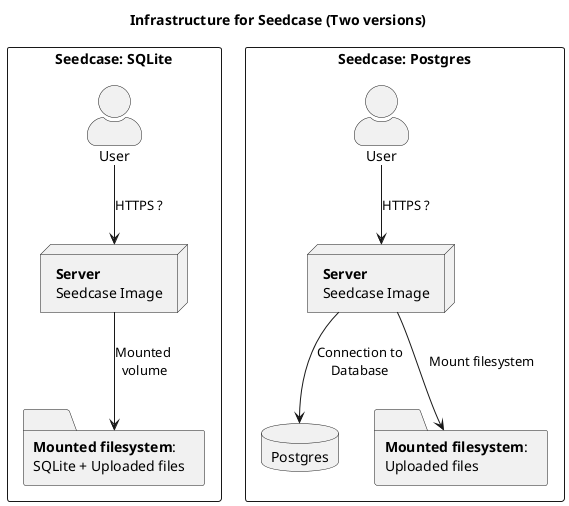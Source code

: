 @startuml
skinparam actorStyle awesome
title Infrastructure for Seedcase (Two versions)

rectangle "Seedcase: SQLite" {
    actor "User" as team1
    node "**Server**\nSeedcase Image" as seedcase1
    folder "**Mounted filesystem**:\nSQLite + Uploaded files" as file_system

    team1 --> seedcase1 : "HTTPS ?"
    seedcase1 --> file_system : "Mounted\n volume"
}

rectangle "Seedcase: Postgres" {
    actor "User" as team2
    node "**Server**\nSeedcase Image" as seedcase2
    database "Postgres" as postgres
    folder "**Mounted filesystem**:\nUploaded files" as file_system2

    team2 --> seedcase2 : "HTTPS ?"
    seedcase2 --> postgres : "Connection to\nDatabase"
    seedcase2 --> file_system2 : "Mount filesystem"
}

@enduml